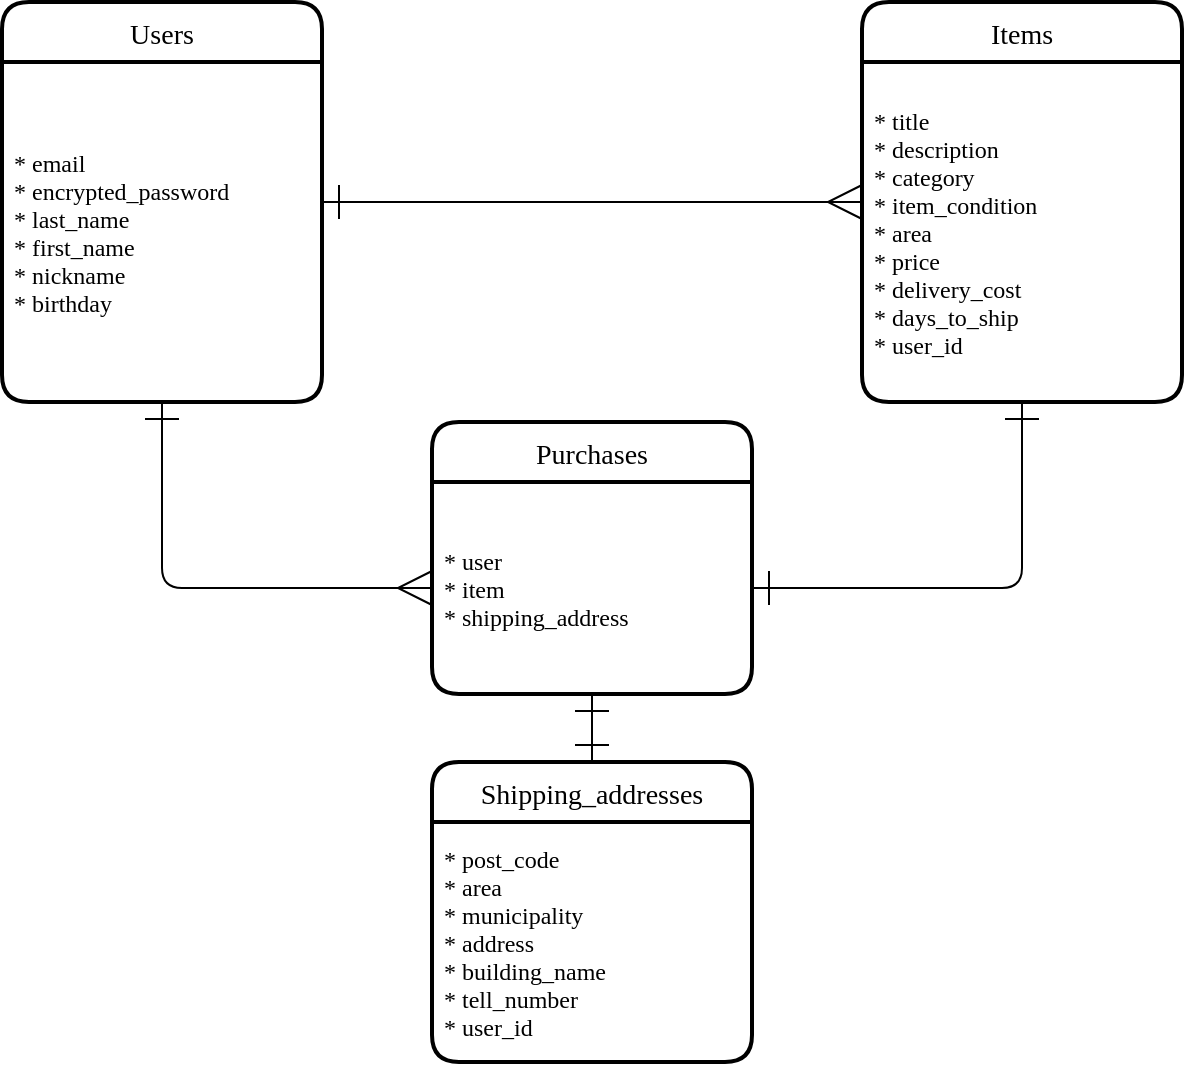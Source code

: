 <mxfile>
    <diagram id="2dr6vQVZ9ilvB36UCgYn" name="ページ1">
        <mxGraphModel dx="838" dy="612" grid="1" gridSize="10" guides="1" tooltips="1" connect="1" arrows="1" fold="1" page="1" pageScale="1" pageWidth="827" pageHeight="1169" math="0" shadow="0">
            <root>
                <mxCell id="0"/>
                <mxCell id="1" parent="0"/>
                <mxCell id="13" style="edgeStyle=none;html=1;entryX=0;entryY=0.5;entryDx=0;entryDy=0;fontFamily=Comic Sans MS;horizontal=1;endArrow=ERmany;endFill=0;strokeWidth=1;startArrow=ERone;startFill=0;startSize=15;endSize=15;" edge="1" parent="1" source="2" target="9">
                    <mxGeometry relative="1" as="geometry"/>
                </mxCell>
                <mxCell id="2" value="Users" style="swimlane;childLayout=stackLayout;horizontal=1;startSize=30;horizontalStack=0;rounded=1;fontSize=14;fontStyle=0;strokeWidth=2;resizeParent=0;resizeLast=1;shadow=0;dashed=0;align=center;fontFamily=Comic Sans MS;" vertex="1" parent="1">
                    <mxGeometry x="105" y="110" width="160" height="200" as="geometry"/>
                </mxCell>
                <mxCell id="3" value="* email&#10;* encrypted_password&#10;* last_name&#10;* first_name&#10;* nickname&#10;* birthday" style="align=left;strokeColor=none;fillColor=none;spacingLeft=4;fontSize=12;verticalAlign=middle;resizable=0;rotatable=0;part=1;fontFamily=Comic Sans MS;rounded=0;glass=0;horizontal=1;" vertex="1" parent="2">
                    <mxGeometry y="30" width="160" height="170" as="geometry"/>
                </mxCell>
                <mxCell id="9" value="Items" style="swimlane;childLayout=stackLayout;horizontal=1;startSize=30;horizontalStack=0;rounded=1;fontSize=14;fontStyle=0;strokeWidth=2;resizeParent=0;resizeLast=1;shadow=0;dashed=0;align=center;fontFamily=Comic Sans MS;" vertex="1" parent="1">
                    <mxGeometry x="535" y="110" width="160" height="200" as="geometry"/>
                </mxCell>
                <mxCell id="10" value="* title&#10;* description&#10;* category&#10;* item_condition&#10;* area&#10;* price&#10;* delivery_cost&#10;* days_to_ship&#10;* user_id" style="align=left;strokeColor=none;fillColor=none;spacingLeft=4;fontSize=12;verticalAlign=middle;resizable=0;rotatable=0;part=1;fontFamily=Comic Sans MS;rounded=0;glass=0;horizontal=1;" vertex="1" parent="9">
                    <mxGeometry y="30" width="160" height="170" as="geometry"/>
                </mxCell>
                <mxCell id="11" value="Shipping_addresses" style="swimlane;childLayout=stackLayout;horizontal=1;startSize=30;horizontalStack=0;rounded=1;fontSize=14;fontStyle=0;strokeWidth=2;resizeParent=0;resizeLast=1;shadow=0;dashed=0;align=center;fontFamily=Comic Sans MS;" vertex="1" parent="1">
                    <mxGeometry x="320" y="490" width="160" height="150" as="geometry"/>
                </mxCell>
                <mxCell id="12" value="* post_code&#10;* area&#10;* municipality&#10;* address&#10;* building_name&#10;* tell_number&#10;* user_id" style="align=left;strokeColor=none;fillColor=none;spacingLeft=4;fontSize=12;verticalAlign=middle;resizable=0;rotatable=0;part=1;fontFamily=Comic Sans MS;rounded=0;glass=0;horizontal=1;" vertex="1" parent="11">
                    <mxGeometry y="30" width="160" height="120" as="geometry"/>
                </mxCell>
                <mxCell id="14" style="edgeStyle=none;html=1;exitX=0.5;exitY=1;exitDx=0;exitDy=0;entryX=0;entryY=0.5;entryDx=0;entryDy=0;fontFamily=Comic Sans MS;startArrow=ERone;startFill=0;endArrow=ERmany;endFill=0;startSize=15;endSize=15;strokeWidth=1;" edge="1" parent="1" source="3" target="17">
                    <mxGeometry relative="1" as="geometry">
                        <Array as="points">
                            <mxPoint x="185" y="403"/>
                        </Array>
                    </mxGeometry>
                </mxCell>
                <mxCell id="15" style="edgeStyle=none;html=1;exitX=1;exitY=0.5;exitDx=0;exitDy=0;entryX=0.5;entryY=1;entryDx=0;entryDy=0;fontFamily=Comic Sans MS;startArrow=ERone;startFill=0;endArrow=ERone;endFill=0;startSize=15;endSize=15;strokeWidth=1;" edge="1" parent="1" source="17" target="10">
                    <mxGeometry relative="1" as="geometry">
                        <Array as="points">
                            <mxPoint x="615" y="403"/>
                        </Array>
                    </mxGeometry>
                </mxCell>
                <mxCell id="16" value="Purchases" style="swimlane;childLayout=stackLayout;horizontal=1;startSize=30;horizontalStack=0;rounded=1;fontSize=14;fontStyle=0;strokeWidth=2;resizeParent=0;resizeLast=1;shadow=0;dashed=0;align=center;fontFamily=Comic Sans MS;" vertex="1" parent="1">
                    <mxGeometry x="320" y="320" width="160" height="136" as="geometry"/>
                </mxCell>
                <mxCell id="17" value="* user&#10;* item&#10;* shipping_address" style="align=left;strokeColor=none;fillColor=none;spacingLeft=4;fontSize=12;verticalAlign=middle;resizable=0;rotatable=0;part=1;fontFamily=Comic Sans MS;rounded=0;glass=0;horizontal=1;" vertex="1" parent="16">
                    <mxGeometry y="30" width="160" height="106" as="geometry"/>
                </mxCell>
                <mxCell id="21" style="edgeStyle=none;html=1;fontFamily=Comic Sans MS;startArrow=ERone;startFill=0;endArrow=ERone;endFill=0;startSize=15;endSize=15;strokeWidth=1;jumpStyle=arc;entryX=0.5;entryY=0;entryDx=0;entryDy=0;exitX=0.5;exitY=1;exitDx=0;exitDy=0;" edge="1" parent="1" source="17" target="11">
                    <mxGeometry relative="1" as="geometry">
                        <mxPoint x="400" y="530" as="sourcePoint"/>
                        <mxPoint x="400" y="470" as="targetPoint"/>
                    </mxGeometry>
                </mxCell>
            </root>
        </mxGraphModel>
    </diagram>
</mxfile>